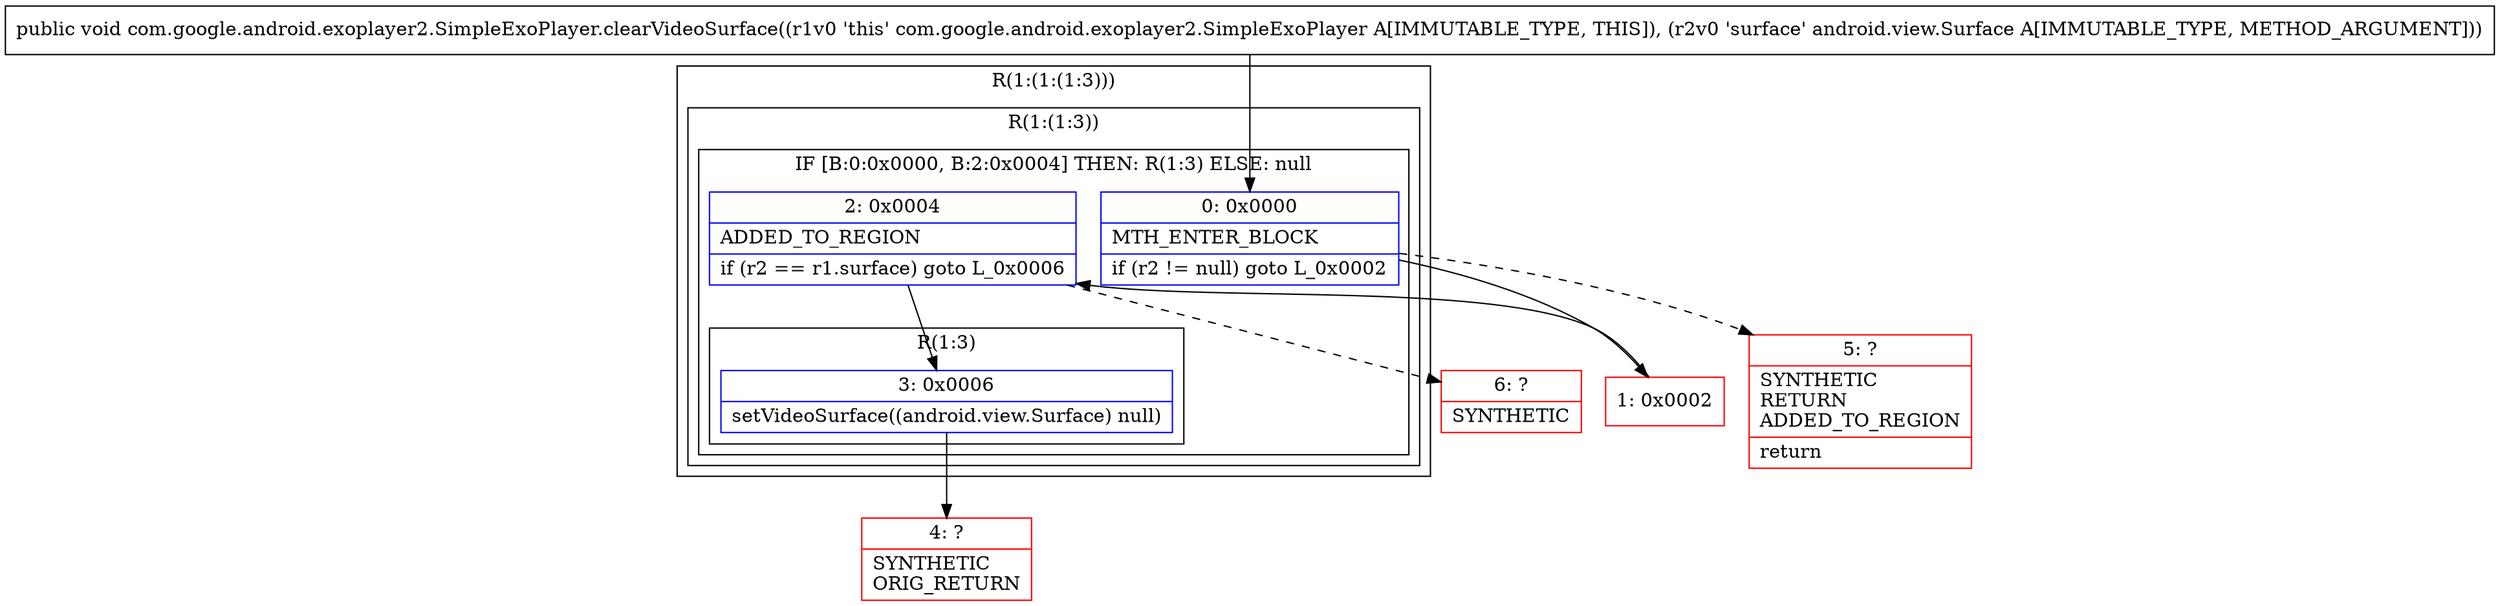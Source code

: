 digraph "CFG forcom.google.android.exoplayer2.SimpleExoPlayer.clearVideoSurface(Landroid\/view\/Surface;)V" {
subgraph cluster_Region_1047888627 {
label = "R(1:(1:(1:3)))";
node [shape=record,color=blue];
subgraph cluster_Region_80093521 {
label = "R(1:(1:3))";
node [shape=record,color=blue];
subgraph cluster_IfRegion_1865177857 {
label = "IF [B:0:0x0000, B:2:0x0004] THEN: R(1:3) ELSE: null";
node [shape=record,color=blue];
Node_0 [shape=record,label="{0\:\ 0x0000|MTH_ENTER_BLOCK\l|if (r2 != null) goto L_0x0002\l}"];
Node_2 [shape=record,label="{2\:\ 0x0004|ADDED_TO_REGION\l|if (r2 == r1.surface) goto L_0x0006\l}"];
subgraph cluster_Region_829114957 {
label = "R(1:3)";
node [shape=record,color=blue];
Node_3 [shape=record,label="{3\:\ 0x0006|setVideoSurface((android.view.Surface) null)\l}"];
}
}
}
}
Node_1 [shape=record,color=red,label="{1\:\ 0x0002}"];
Node_4 [shape=record,color=red,label="{4\:\ ?|SYNTHETIC\lORIG_RETURN\l}"];
Node_5 [shape=record,color=red,label="{5\:\ ?|SYNTHETIC\lRETURN\lADDED_TO_REGION\l|return\l}"];
Node_6 [shape=record,color=red,label="{6\:\ ?|SYNTHETIC\l}"];
MethodNode[shape=record,label="{public void com.google.android.exoplayer2.SimpleExoPlayer.clearVideoSurface((r1v0 'this' com.google.android.exoplayer2.SimpleExoPlayer A[IMMUTABLE_TYPE, THIS]), (r2v0 'surface' android.view.Surface A[IMMUTABLE_TYPE, METHOD_ARGUMENT])) }"];
MethodNode -> Node_0;
Node_0 -> Node_1;
Node_0 -> Node_5[style=dashed];
Node_2 -> Node_3;
Node_2 -> Node_6[style=dashed];
Node_3 -> Node_4;
Node_1 -> Node_2;
}


